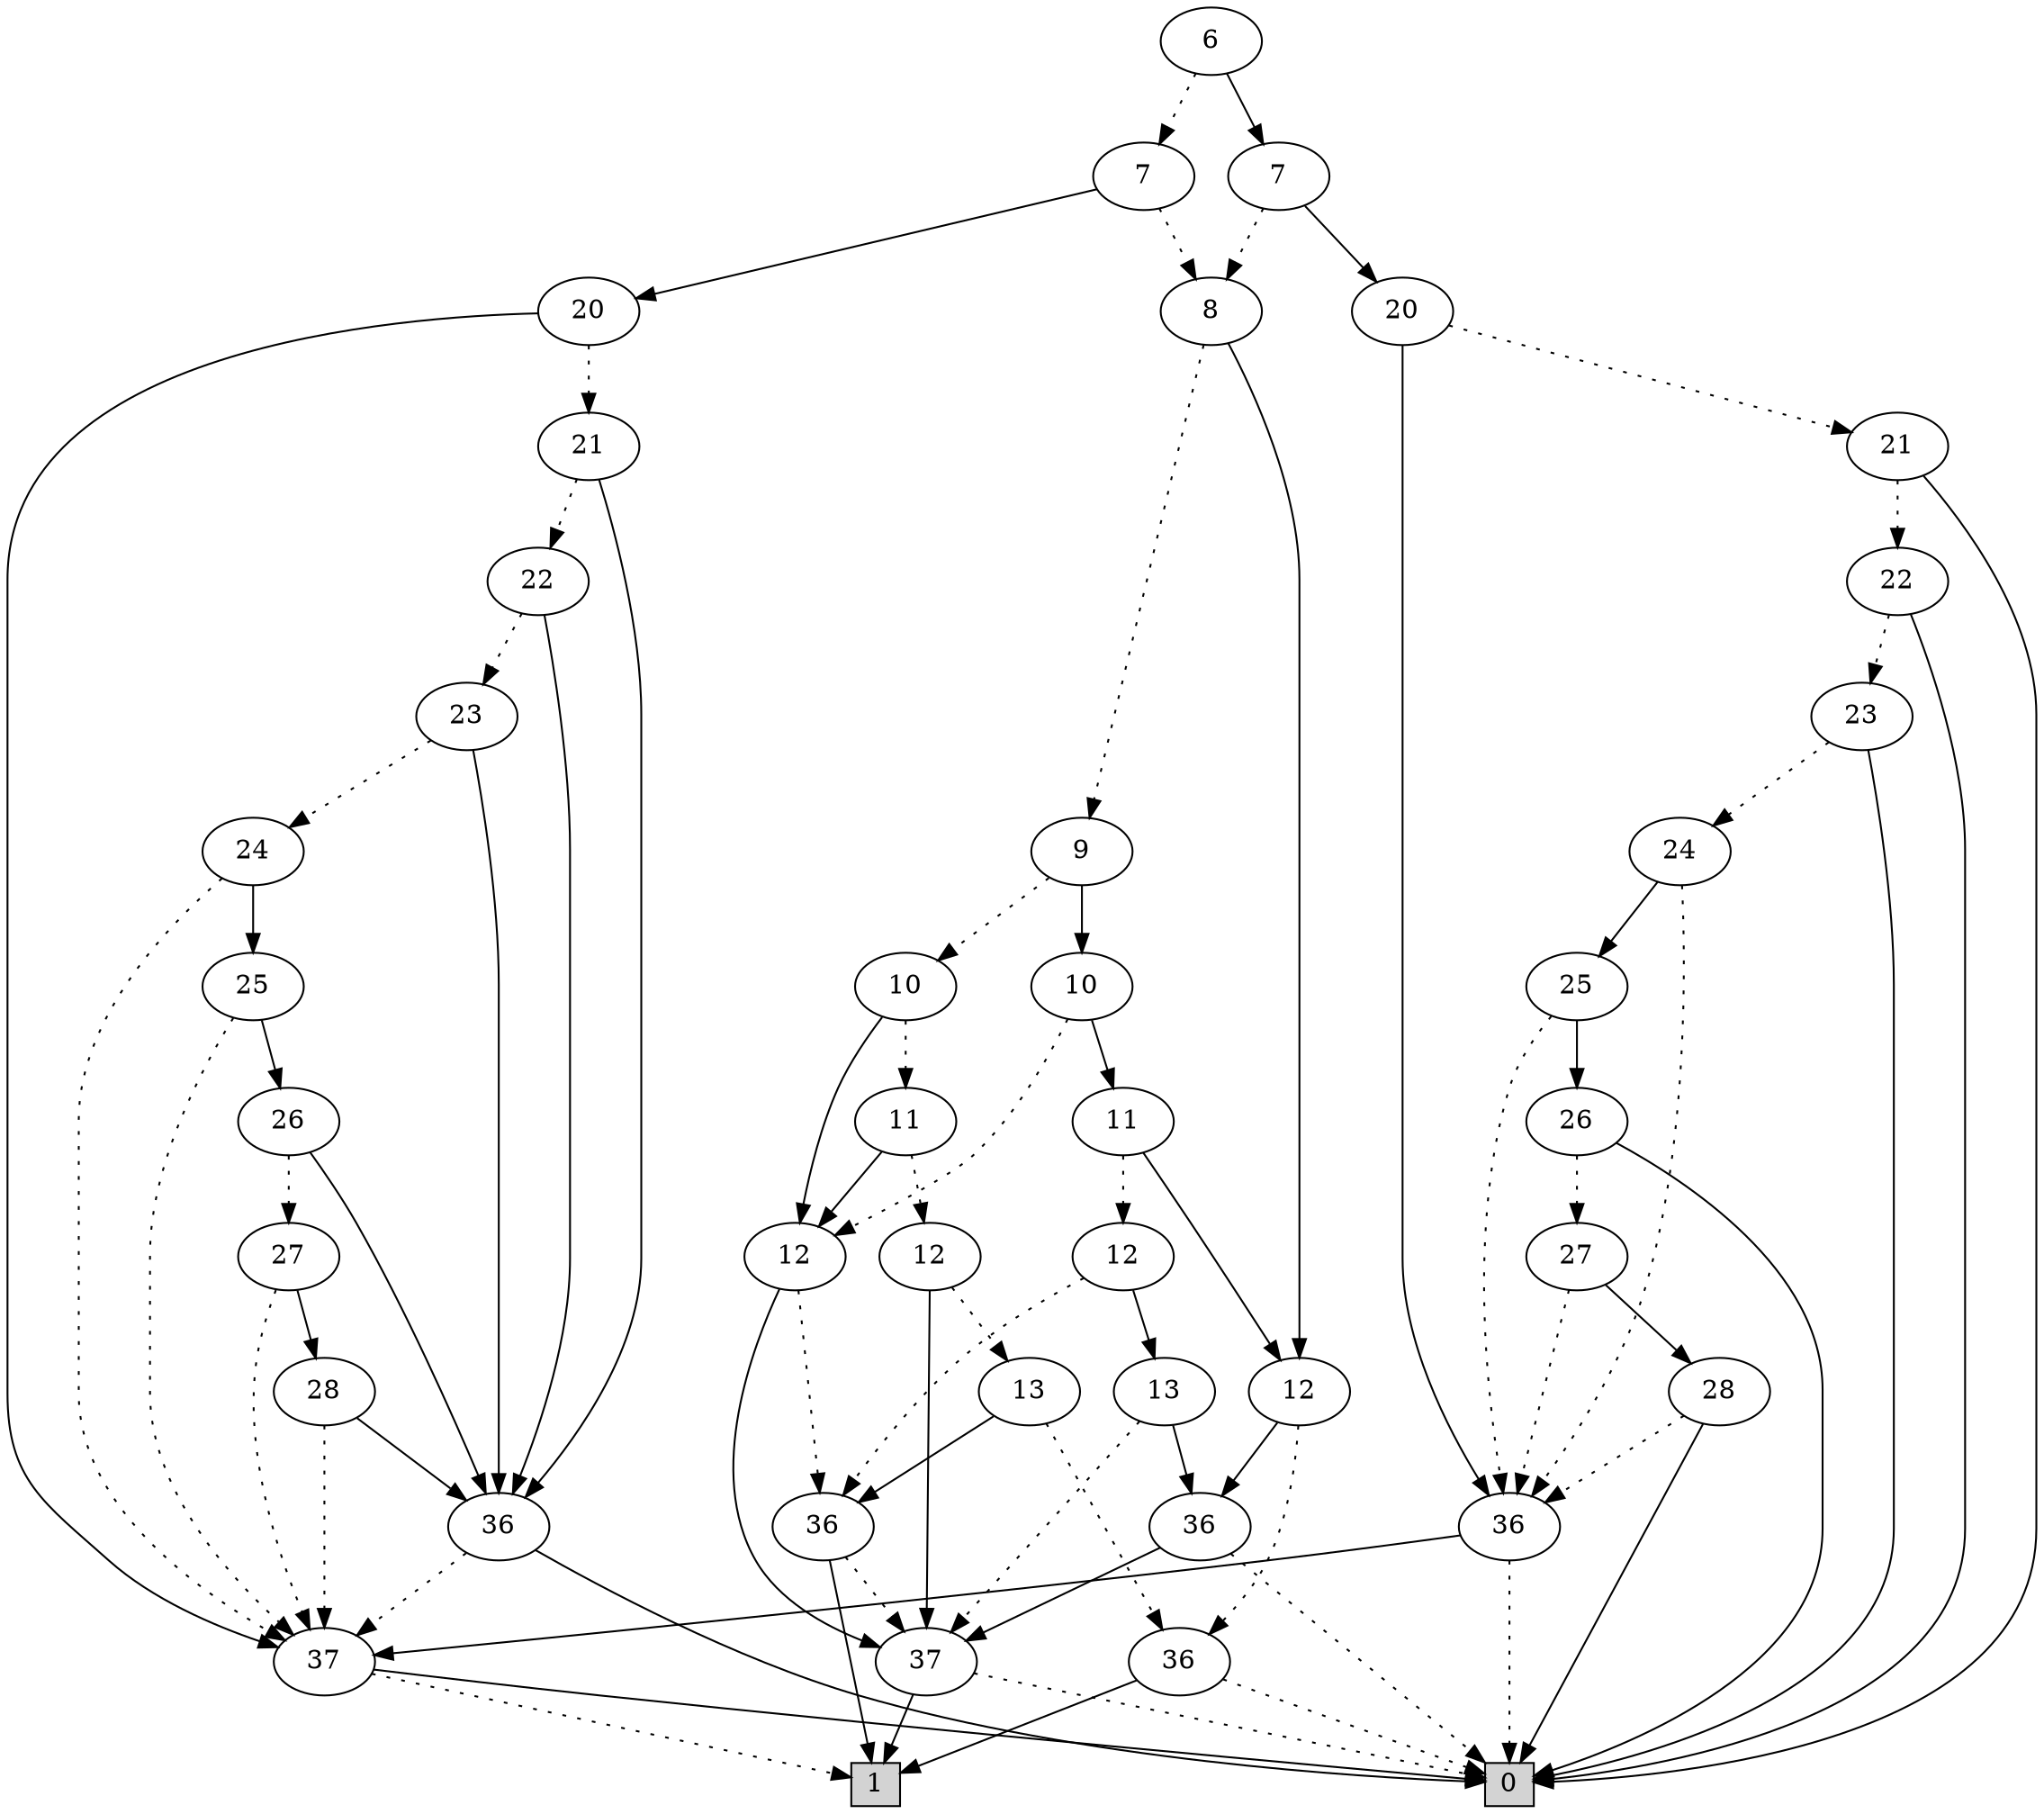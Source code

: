digraph G {
0 [shape=box, label="0", style=filled, shape=box, height=0.3, width=0.3];
1 [shape=box, label="1", style=filled, shape=box, height=0.3, width=0.3];
29536 [label="6"];
29536 -> 29534 [style=dotted];
29536 -> 29535 [style=filled];
29534 [label="7"];
29534 -> 29533 [style=dotted];
29534 -> 14738 [style=filled];
29533 [label="8"];
29533 -> 29532 [style=dotted];
29533 -> 29529 [style=filled];
29532 [label="9"];
29532 -> 29526 [style=dotted];
29532 -> 29531 [style=filled];
29526 [label="10"];
29526 -> 29525 [style=dotted];
29526 -> 29524 [style=filled];
29525 [label="11"];
29525 -> 29523 [style=dotted];
29525 -> 29524 [style=filled];
29523 [label="12"];
29523 -> 29522 [style=dotted];
29523 -> 76 [style=filled];
29522 [label="13"];
29522 -> 74 [style=dotted];
29522 -> 1258 [style=filled];
74 [label="36"];
74 -> 0 [style=dotted];
74 -> 1 [style=filled];
1258 [label="36"];
1258 -> 76 [style=dotted];
1258 -> 1 [style=filled];
76 [label="37"];
76 -> 0 [style=dotted];
76 -> 1 [style=filled];
29524 [label="12"];
29524 -> 1258 [style=dotted];
29524 -> 76 [style=filled];
29531 [label="10"];
29531 -> 29524 [style=dotted];
29531 -> 29530 [style=filled];
29530 [label="11"];
29530 -> 29528 [style=dotted];
29530 -> 29529 [style=filled];
29528 [label="12"];
29528 -> 1258 [style=dotted];
29528 -> 29527 [style=filled];
29527 [label="13"];
29527 -> 76 [style=dotted];
29527 -> 1317 [style=filled];
1317 [label="36"];
1317 -> 0 [style=dotted];
1317 -> 76 [style=filled];
29529 [label="12"];
29529 -> 74 [style=dotted];
29529 -> 1317 [style=filled];
14738 [label="20"];
14738 -> 14737 [style=dotted];
14738 -> 77 [style=filled];
14737 [label="21"];
14737 -> 14736 [style=dotted];
14737 -> 1256 [style=filled];
14736 [label="22"];
14736 -> 14735 [style=dotted];
14736 -> 1256 [style=filled];
14735 [label="23"];
14735 -> 14734 [style=dotted];
14735 -> 1256 [style=filled];
14734 [label="24"];
14734 -> 77 [style=dotted];
14734 -> 14733 [style=filled];
77 [label="37"];
77 -> 1 [style=dotted];
77 -> 0 [style=filled];
14733 [label="25"];
14733 -> 77 [style=dotted];
14733 -> 14732 [style=filled];
14732 [label="26"];
14732 -> 14731 [style=dotted];
14732 -> 1256 [style=filled];
14731 [label="27"];
14731 -> 77 [style=dotted];
14731 -> 14730 [style=filled];
14730 [label="28"];
14730 -> 77 [style=dotted];
14730 -> 1256 [style=filled];
1256 [label="36"];
1256 -> 77 [style=dotted];
1256 -> 0 [style=filled];
29535 [label="7"];
29535 -> 29533 [style=dotted];
29535 -> 29443 [style=filled];
29443 [label="20"];
29443 -> 29442 [style=dotted];
29443 -> 7104 [style=filled];
29442 [label="21"];
29442 -> 29441 [style=dotted];
29442 -> 0 [style=filled];
29441 [label="22"];
29441 -> 29440 [style=dotted];
29441 -> 0 [style=filled];
29440 [label="23"];
29440 -> 29439 [style=dotted];
29440 -> 0 [style=filled];
29439 [label="24"];
29439 -> 7104 [style=dotted];
29439 -> 29438 [style=filled];
7104 [label="36"];
7104 -> 0 [style=dotted];
7104 -> 77 [style=filled];
29438 [label="25"];
29438 -> 7104 [style=dotted];
29438 -> 29437 [style=filled];
29437 [label="26"];
29437 -> 29436 [style=dotted];
29437 -> 0 [style=filled];
29436 [label="27"];
29436 -> 7104 [style=dotted];
29436 -> 14780 [style=filled];
14780 [label="28"];
14780 -> 7104 [style=dotted];
14780 -> 0 [style=filled];
}
